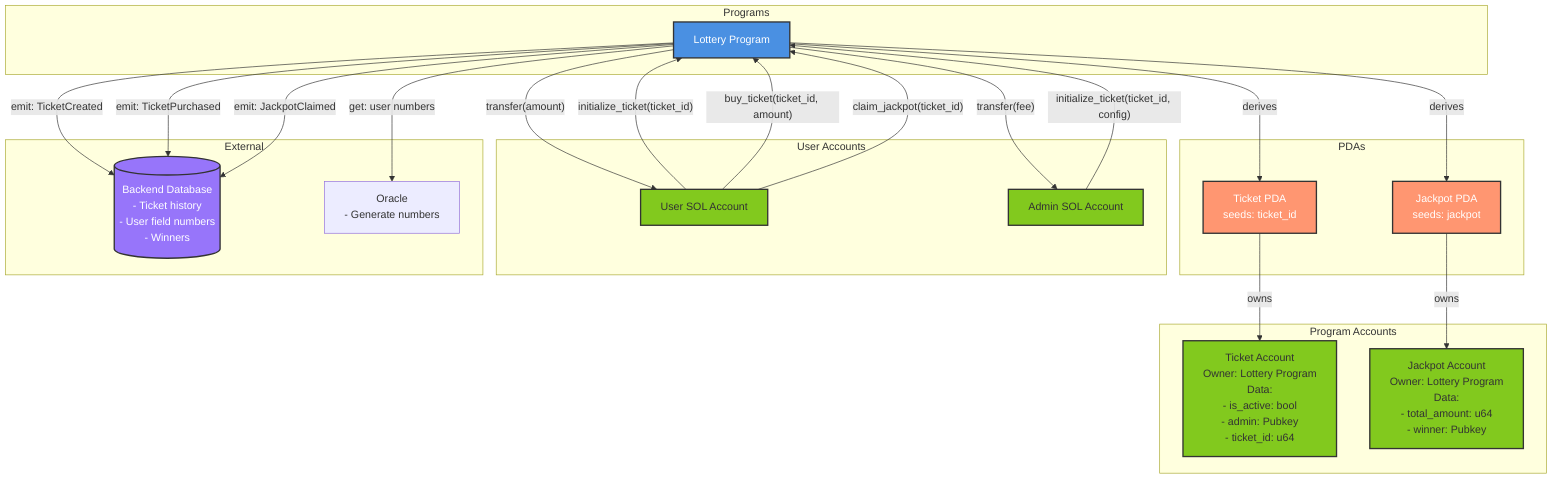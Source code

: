 flowchart TB
 subgraph Programs["Programs"]
        LP["Lottery Program"]
  end
 subgraph PDAs["PDAs"]
        TPS["Ticket PDA<br>seeds: ticket_id"]
        JPS["Jackpot PDA<br>seeds: jackpot"]
  end
 subgraph subGraph2["Program Accounts"]
    direction TB
        TA["Ticket Account<br>Owner: Lottery Program<br>Data:<br>- is_active: bool<br>- admin: Pubkey<br>- ticket_id: u64"]
        JA["Jackpot Account<br>Owner: Lottery Program<br>Data:<br>- total_amount: u64<br>- winner: Pubkey"]
  end
 subgraph subGraph3["User Accounts"]
        UA["User SOL Account"]
        AA["Admin SOL Account"]
  end
 subgraph External["External"]
        DB[("Backend Database<br>- Ticket history<br>- User field numbers<br>- Winners")]
        n1["Oracle<br>- Generate numbers"]
  end
    LP -- derives --> TPS & JPS
    TPS -- owns --> TA
    JPS -- owns --> JA
    UA -- initialize_ticket(ticket_id) --> LP
    UA -- buy_ticket(ticket_id, amount) --> LP
    UA -- claim_jackpot(ticket_id) --> LP
    LP -- transfer(amount) --> UA
    AA --> |"initialize_ticket(ticket_id, config)"| LP
    LP -- transfer(fee) --> AA
    LP -- emit: TicketCreated --> DB
    LP -- emit: TicketPurchased --> DB
    LP -- emit: JackpotClaimed --> DB
    LP -- get: user numbers --> n1


    n1
     LP:::program
     TPS:::pda
     JPS:::pda
     TA:::account
     JA:::account
     UA:::account
     AA:::account
     DB:::external
    classDef program fill:#4a90e2,stroke:#333,stroke-width:2px,color:white
    classDef pda fill:#ff9671,stroke:#333,stroke-width:2px,color:white
    classDef account fill:#82c91e,stroke:#333,stroke-width:2px
    classDef external fill:#9775fa,stroke:#333,stroke-width:2px,color:white